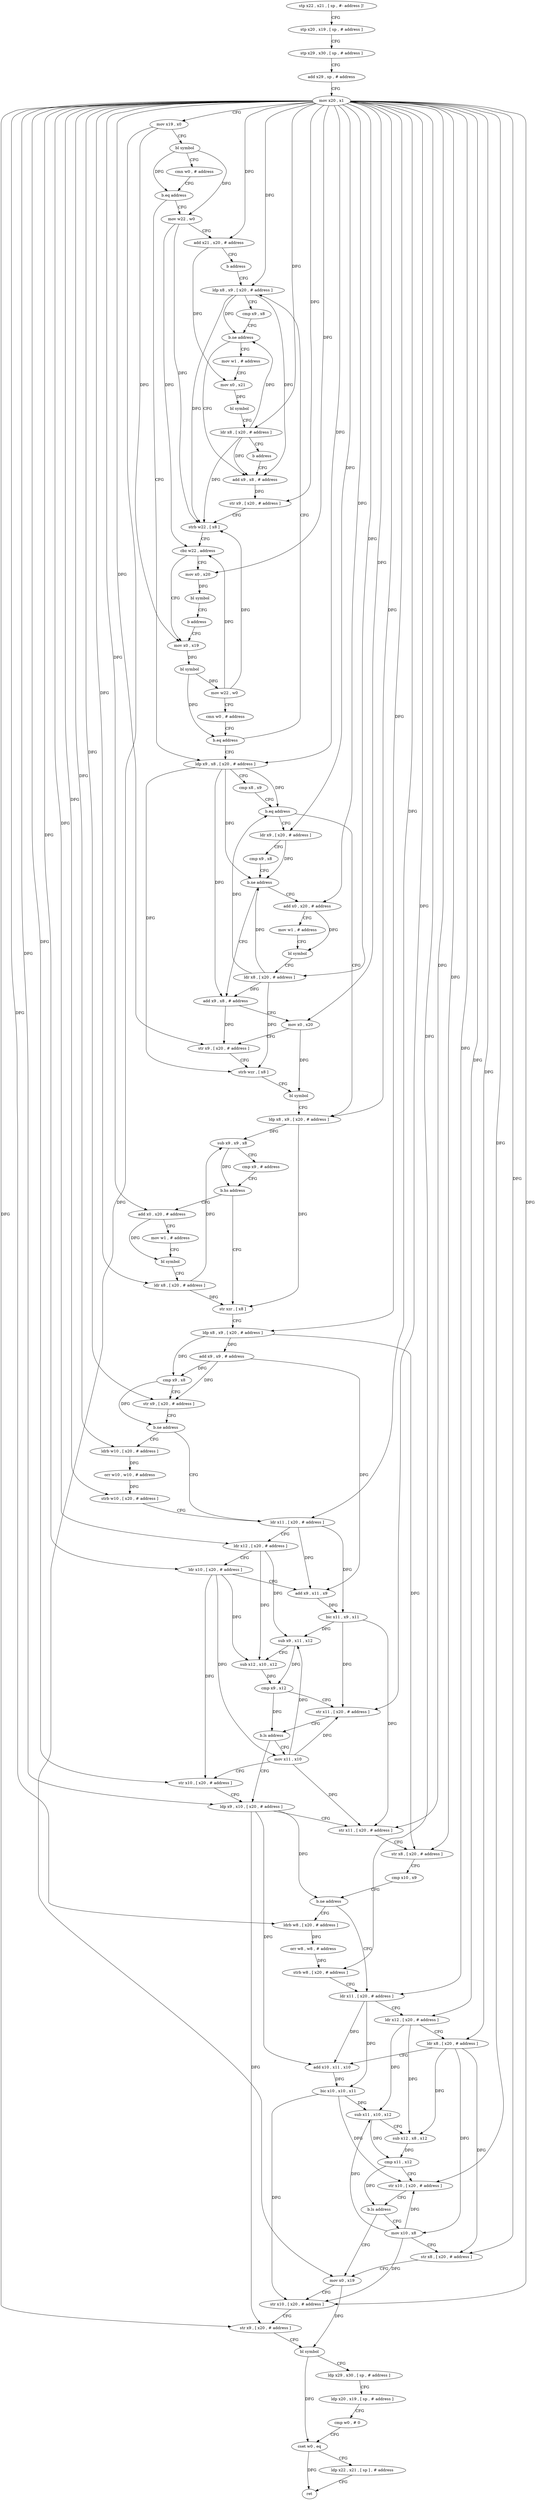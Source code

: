 digraph "func" {
"4219596" [label = "stp x22 , x21 , [ sp , #- address ]!" ]
"4219600" [label = "stp x20 , x19 , [ sp , # address ]" ]
"4219604" [label = "stp x29 , x30 , [ sp , # address ]" ]
"4219608" [label = "add x29 , sp , # address" ]
"4219612" [label = "mov x20 , x1" ]
"4219616" [label = "mov x19 , x0" ]
"4219620" [label = "bl symbol" ]
"4219624" [label = "cmn w0 , # address" ]
"4219628" [label = "b.eq address" ]
"4219724" [label = "ldp x9 , x8 , [ x20 , # address ]" ]
"4219632" [label = "mov w22 , w0" ]
"4219728" [label = "cmp x8 , x9" ]
"4219732" [label = "b.eq address" ]
"4219784" [label = "ldp x8 , x9 , [ x20 , # address ]" ]
"4219736" [label = "ldr x9 , [ x20 , # address ]" ]
"4219636" [label = "add x21 , x20 , # address" ]
"4219640" [label = "b address" ]
"4219680" [label = "ldp x8 , x9 , [ x20 , # address ]" ]
"4219788" [label = "sub x9 , x9 , x8" ]
"4219792" [label = "cmp x9 , # address" ]
"4219796" [label = "b.hs address" ]
"4219816" [label = "str xzr , [ x8 ]" ]
"4219800" [label = "add x0 , x20 , # address" ]
"4219740" [label = "cmp x9 , x8" ]
"4219744" [label = "b.ne address" ]
"4219764" [label = "add x9 , x8 , # address" ]
"4219748" [label = "add x0 , x20 , # address" ]
"4219684" [label = "cmp x9 , x8" ]
"4219688" [label = "b.ne address" ]
"4219644" [label = "add x9 , x8 , # address" ]
"4219692" [label = "mov w1 , # address" ]
"4219820" [label = "ldp x8 , x9 , [ x20 , # address ]" ]
"4219824" [label = "add x9 , x9 , # address" ]
"4219828" [label = "cmp x9 , x8" ]
"4219832" [label = "str x9 , [ x20 , # address ]" ]
"4219836" [label = "b.ne address" ]
"4219852" [label = "ldr x11 , [ x20 , # address ]" ]
"4219840" [label = "ldrb w10 , [ x20 , # address ]" ]
"4219804" [label = "mov w1 , # address" ]
"4219808" [label = "bl symbol" ]
"4219812" [label = "ldr x8 , [ x20 , # address ]" ]
"4219768" [label = "mov x0 , x20" ]
"4219772" [label = "str x9 , [ x20 , # address ]" ]
"4219776" [label = "strb wzr , [ x8 ]" ]
"4219780" [label = "bl symbol" ]
"4219752" [label = "mov w1 , # address" ]
"4219756" [label = "bl symbol" ]
"4219760" [label = "ldr x8 , [ x20 , # address ]" ]
"4219648" [label = "str x9 , [ x20 , # address ]" ]
"4219652" [label = "strb w22 , [ x8 ]" ]
"4219656" [label = "cbz w22 , address" ]
"4219712" [label = "mov x0 , x20" ]
"4219660" [label = "mov x0 , x19" ]
"4219696" [label = "mov x0 , x21" ]
"4219700" [label = "bl symbol" ]
"4219704" [label = "ldr x8 , [ x20 , # address ]" ]
"4219708" [label = "b address" ]
"4219856" [label = "ldr x12 , [ x20 , # address ]" ]
"4219860" [label = "ldr x10 , [ x20 , # address ]" ]
"4219864" [label = "add x9 , x11 , x9" ]
"4219868" [label = "bic x11 , x9 , x11" ]
"4219872" [label = "sub x9 , x11 , x12" ]
"4219876" [label = "sub x12 , x10 , x12" ]
"4219880" [label = "cmp x9 , x12" ]
"4219884" [label = "str x11 , [ x20 , # address ]" ]
"4219888" [label = "b.ls address" ]
"4219900" [label = "ldp x9 , x10 , [ x20 , # address ]" ]
"4219892" [label = "mov x11 , x10" ]
"4219844" [label = "orr w10 , w10 , # address" ]
"4219848" [label = "strb w10 , [ x20 , # address ]" ]
"4219716" [label = "bl symbol" ]
"4219720" [label = "b address" ]
"4219664" [label = "bl symbol" ]
"4219668" [label = "mov w22 , w0" ]
"4219672" [label = "cmn w0 , # address" ]
"4219676" [label = "b.eq address" ]
"4219904" [label = "str x11 , [ x20 , # address ]" ]
"4219908" [label = "str x8 , [ x20 , # address ]" ]
"4219912" [label = "cmp x10 , x9" ]
"4219916" [label = "b.ne address" ]
"4219932" [label = "ldr x11 , [ x20 , # address ]" ]
"4219920" [label = "ldrb w8 , [ x20 , # address ]" ]
"4219896" [label = "str x10 , [ x20 , # address ]" ]
"4219936" [label = "ldr x12 , [ x20 , # address ]" ]
"4219940" [label = "ldr x8 , [ x20 , # address ]" ]
"4219944" [label = "add x10 , x11 , x10" ]
"4219948" [label = "bic x10 , x10 , x11" ]
"4219952" [label = "sub x11 , x10 , x12" ]
"4219956" [label = "sub x12 , x8 , x12" ]
"4219960" [label = "cmp x11 , x12" ]
"4219964" [label = "str x10 , [ x20 , # address ]" ]
"4219968" [label = "b.ls address" ]
"4219980" [label = "mov x0 , x19" ]
"4219972" [label = "mov x10 , x8" ]
"4219924" [label = "orr w8 , w8 , # address" ]
"4219928" [label = "strb w8 , [ x20 , # address ]" ]
"4219984" [label = "str x10 , [ x20 , # address ]" ]
"4219988" [label = "str x9 , [ x20 , # address ]" ]
"4219992" [label = "bl symbol" ]
"4219996" [label = "ldp x29 , x30 , [ sp , # address ]" ]
"4220000" [label = "ldp x20 , x19 , [ sp , # address ]" ]
"4220004" [label = "cmp w0 , # 0" ]
"4220008" [label = "cset w0 , eq" ]
"4220012" [label = "ldp x22 , x21 , [ sp ] , # address" ]
"4220016" [label = "ret" ]
"4219976" [label = "str x8 , [ x20 , # address ]" ]
"4219596" -> "4219600" [ label = "CFG" ]
"4219600" -> "4219604" [ label = "CFG" ]
"4219604" -> "4219608" [ label = "CFG" ]
"4219608" -> "4219612" [ label = "CFG" ]
"4219612" -> "4219616" [ label = "CFG" ]
"4219612" -> "4219724" [ label = "DFG" ]
"4219612" -> "4219636" [ label = "DFG" ]
"4219612" -> "4219784" [ label = "DFG" ]
"4219612" -> "4219736" [ label = "DFG" ]
"4219612" -> "4219680" [ label = "DFG" ]
"4219612" -> "4219820" [ label = "DFG" ]
"4219612" -> "4219832" [ label = "DFG" ]
"4219612" -> "4219800" [ label = "DFG" ]
"4219612" -> "4219812" [ label = "DFG" ]
"4219612" -> "4219768" [ label = "DFG" ]
"4219612" -> "4219772" [ label = "DFG" ]
"4219612" -> "4219748" [ label = "DFG" ]
"4219612" -> "4219760" [ label = "DFG" ]
"4219612" -> "4219648" [ label = "DFG" ]
"4219612" -> "4219704" [ label = "DFG" ]
"4219612" -> "4219852" [ label = "DFG" ]
"4219612" -> "4219856" [ label = "DFG" ]
"4219612" -> "4219860" [ label = "DFG" ]
"4219612" -> "4219884" [ label = "DFG" ]
"4219612" -> "4219840" [ label = "DFG" ]
"4219612" -> "4219848" [ label = "DFG" ]
"4219612" -> "4219712" [ label = "DFG" ]
"4219612" -> "4219900" [ label = "DFG" ]
"4219612" -> "4219904" [ label = "DFG" ]
"4219612" -> "4219908" [ label = "DFG" ]
"4219612" -> "4219896" [ label = "DFG" ]
"4219612" -> "4219932" [ label = "DFG" ]
"4219612" -> "4219936" [ label = "DFG" ]
"4219612" -> "4219940" [ label = "DFG" ]
"4219612" -> "4219964" [ label = "DFG" ]
"4219612" -> "4219920" [ label = "DFG" ]
"4219612" -> "4219928" [ label = "DFG" ]
"4219612" -> "4219984" [ label = "DFG" ]
"4219612" -> "4219988" [ label = "DFG" ]
"4219612" -> "4219976" [ label = "DFG" ]
"4219616" -> "4219620" [ label = "CFG" ]
"4219616" -> "4219660" [ label = "DFG" ]
"4219616" -> "4219980" [ label = "DFG" ]
"4219620" -> "4219624" [ label = "CFG" ]
"4219620" -> "4219628" [ label = "DFG" ]
"4219620" -> "4219632" [ label = "DFG" ]
"4219624" -> "4219628" [ label = "CFG" ]
"4219628" -> "4219724" [ label = "CFG" ]
"4219628" -> "4219632" [ label = "CFG" ]
"4219724" -> "4219728" [ label = "CFG" ]
"4219724" -> "4219732" [ label = "DFG" ]
"4219724" -> "4219744" [ label = "DFG" ]
"4219724" -> "4219764" [ label = "DFG" ]
"4219724" -> "4219776" [ label = "DFG" ]
"4219632" -> "4219636" [ label = "CFG" ]
"4219632" -> "4219652" [ label = "DFG" ]
"4219632" -> "4219656" [ label = "DFG" ]
"4219728" -> "4219732" [ label = "CFG" ]
"4219732" -> "4219784" [ label = "CFG" ]
"4219732" -> "4219736" [ label = "CFG" ]
"4219784" -> "4219788" [ label = "DFG" ]
"4219784" -> "4219816" [ label = "DFG" ]
"4219736" -> "4219740" [ label = "CFG" ]
"4219736" -> "4219744" [ label = "DFG" ]
"4219636" -> "4219640" [ label = "CFG" ]
"4219636" -> "4219696" [ label = "DFG" ]
"4219640" -> "4219680" [ label = "CFG" ]
"4219680" -> "4219684" [ label = "CFG" ]
"4219680" -> "4219688" [ label = "DFG" ]
"4219680" -> "4219644" [ label = "DFG" ]
"4219680" -> "4219652" [ label = "DFG" ]
"4219788" -> "4219792" [ label = "CFG" ]
"4219788" -> "4219796" [ label = "DFG" ]
"4219792" -> "4219796" [ label = "CFG" ]
"4219796" -> "4219816" [ label = "CFG" ]
"4219796" -> "4219800" [ label = "CFG" ]
"4219816" -> "4219820" [ label = "CFG" ]
"4219800" -> "4219804" [ label = "CFG" ]
"4219800" -> "4219808" [ label = "DFG" ]
"4219740" -> "4219744" [ label = "CFG" ]
"4219744" -> "4219764" [ label = "CFG" ]
"4219744" -> "4219748" [ label = "CFG" ]
"4219764" -> "4219768" [ label = "CFG" ]
"4219764" -> "4219772" [ label = "DFG" ]
"4219748" -> "4219752" [ label = "CFG" ]
"4219748" -> "4219756" [ label = "DFG" ]
"4219684" -> "4219688" [ label = "CFG" ]
"4219688" -> "4219644" [ label = "CFG" ]
"4219688" -> "4219692" [ label = "CFG" ]
"4219644" -> "4219648" [ label = "DFG" ]
"4219692" -> "4219696" [ label = "CFG" ]
"4219820" -> "4219824" [ label = "DFG" ]
"4219820" -> "4219828" [ label = "DFG" ]
"4219820" -> "4219908" [ label = "DFG" ]
"4219824" -> "4219828" [ label = "DFG" ]
"4219824" -> "4219832" [ label = "DFG" ]
"4219824" -> "4219864" [ label = "DFG" ]
"4219828" -> "4219832" [ label = "CFG" ]
"4219828" -> "4219836" [ label = "DFG" ]
"4219832" -> "4219836" [ label = "CFG" ]
"4219836" -> "4219852" [ label = "CFG" ]
"4219836" -> "4219840" [ label = "CFG" ]
"4219852" -> "4219856" [ label = "CFG" ]
"4219852" -> "4219864" [ label = "DFG" ]
"4219852" -> "4219868" [ label = "DFG" ]
"4219840" -> "4219844" [ label = "DFG" ]
"4219804" -> "4219808" [ label = "CFG" ]
"4219808" -> "4219812" [ label = "CFG" ]
"4219812" -> "4219816" [ label = "DFG" ]
"4219812" -> "4219788" [ label = "DFG" ]
"4219768" -> "4219772" [ label = "CFG" ]
"4219768" -> "4219780" [ label = "DFG" ]
"4219772" -> "4219776" [ label = "CFG" ]
"4219776" -> "4219780" [ label = "CFG" ]
"4219780" -> "4219784" [ label = "CFG" ]
"4219752" -> "4219756" [ label = "CFG" ]
"4219756" -> "4219760" [ label = "CFG" ]
"4219760" -> "4219764" [ label = "DFG" ]
"4219760" -> "4219744" [ label = "DFG" ]
"4219760" -> "4219776" [ label = "DFG" ]
"4219760" -> "4219732" [ label = "DFG" ]
"4219648" -> "4219652" [ label = "CFG" ]
"4219652" -> "4219656" [ label = "CFG" ]
"4219656" -> "4219712" [ label = "CFG" ]
"4219656" -> "4219660" [ label = "CFG" ]
"4219712" -> "4219716" [ label = "DFG" ]
"4219660" -> "4219664" [ label = "DFG" ]
"4219696" -> "4219700" [ label = "DFG" ]
"4219700" -> "4219704" [ label = "CFG" ]
"4219704" -> "4219708" [ label = "CFG" ]
"4219704" -> "4219688" [ label = "DFG" ]
"4219704" -> "4219644" [ label = "DFG" ]
"4219704" -> "4219652" [ label = "DFG" ]
"4219708" -> "4219644" [ label = "CFG" ]
"4219856" -> "4219860" [ label = "CFG" ]
"4219856" -> "4219872" [ label = "DFG" ]
"4219856" -> "4219876" [ label = "DFG" ]
"4219860" -> "4219864" [ label = "CFG" ]
"4219860" -> "4219876" [ label = "DFG" ]
"4219860" -> "4219892" [ label = "DFG" ]
"4219860" -> "4219896" [ label = "DFG" ]
"4219864" -> "4219868" [ label = "DFG" ]
"4219868" -> "4219872" [ label = "DFG" ]
"4219868" -> "4219884" [ label = "DFG" ]
"4219868" -> "4219904" [ label = "DFG" ]
"4219872" -> "4219876" [ label = "CFG" ]
"4219872" -> "4219880" [ label = "DFG" ]
"4219876" -> "4219880" [ label = "DFG" ]
"4219880" -> "4219884" [ label = "CFG" ]
"4219880" -> "4219888" [ label = "DFG" ]
"4219884" -> "4219888" [ label = "CFG" ]
"4219888" -> "4219900" [ label = "CFG" ]
"4219888" -> "4219892" [ label = "CFG" ]
"4219900" -> "4219904" [ label = "CFG" ]
"4219900" -> "4219916" [ label = "DFG" ]
"4219900" -> "4219988" [ label = "DFG" ]
"4219900" -> "4219944" [ label = "DFG" ]
"4219892" -> "4219896" [ label = "CFG" ]
"4219892" -> "4219884" [ label = "DFG" ]
"4219892" -> "4219904" [ label = "DFG" ]
"4219892" -> "4219872" [ label = "DFG" ]
"4219844" -> "4219848" [ label = "DFG" ]
"4219848" -> "4219852" [ label = "CFG" ]
"4219716" -> "4219720" [ label = "CFG" ]
"4219720" -> "4219660" [ label = "CFG" ]
"4219664" -> "4219668" [ label = "DFG" ]
"4219664" -> "4219676" [ label = "DFG" ]
"4219668" -> "4219672" [ label = "CFG" ]
"4219668" -> "4219652" [ label = "DFG" ]
"4219668" -> "4219656" [ label = "DFG" ]
"4219672" -> "4219676" [ label = "CFG" ]
"4219676" -> "4219724" [ label = "CFG" ]
"4219676" -> "4219680" [ label = "CFG" ]
"4219904" -> "4219908" [ label = "CFG" ]
"4219908" -> "4219912" [ label = "CFG" ]
"4219912" -> "4219916" [ label = "CFG" ]
"4219916" -> "4219932" [ label = "CFG" ]
"4219916" -> "4219920" [ label = "CFG" ]
"4219932" -> "4219936" [ label = "CFG" ]
"4219932" -> "4219944" [ label = "DFG" ]
"4219932" -> "4219948" [ label = "DFG" ]
"4219920" -> "4219924" [ label = "DFG" ]
"4219896" -> "4219900" [ label = "CFG" ]
"4219936" -> "4219940" [ label = "CFG" ]
"4219936" -> "4219952" [ label = "DFG" ]
"4219936" -> "4219956" [ label = "DFG" ]
"4219940" -> "4219944" [ label = "CFG" ]
"4219940" -> "4219956" [ label = "DFG" ]
"4219940" -> "4219972" [ label = "DFG" ]
"4219940" -> "4219976" [ label = "DFG" ]
"4219944" -> "4219948" [ label = "DFG" ]
"4219948" -> "4219952" [ label = "DFG" ]
"4219948" -> "4219964" [ label = "DFG" ]
"4219948" -> "4219984" [ label = "DFG" ]
"4219952" -> "4219956" [ label = "CFG" ]
"4219952" -> "4219960" [ label = "DFG" ]
"4219956" -> "4219960" [ label = "DFG" ]
"4219960" -> "4219964" [ label = "CFG" ]
"4219960" -> "4219968" [ label = "DFG" ]
"4219964" -> "4219968" [ label = "CFG" ]
"4219968" -> "4219980" [ label = "CFG" ]
"4219968" -> "4219972" [ label = "CFG" ]
"4219980" -> "4219984" [ label = "CFG" ]
"4219980" -> "4219992" [ label = "DFG" ]
"4219972" -> "4219976" [ label = "CFG" ]
"4219972" -> "4219964" [ label = "DFG" ]
"4219972" -> "4219984" [ label = "DFG" ]
"4219972" -> "4219952" [ label = "DFG" ]
"4219924" -> "4219928" [ label = "DFG" ]
"4219928" -> "4219932" [ label = "CFG" ]
"4219984" -> "4219988" [ label = "CFG" ]
"4219988" -> "4219992" [ label = "CFG" ]
"4219992" -> "4219996" [ label = "CFG" ]
"4219992" -> "4220008" [ label = "DFG" ]
"4219996" -> "4220000" [ label = "CFG" ]
"4220000" -> "4220004" [ label = "CFG" ]
"4220004" -> "4220008" [ label = "CFG" ]
"4220008" -> "4220012" [ label = "CFG" ]
"4220008" -> "4220016" [ label = "DFG" ]
"4220012" -> "4220016" [ label = "CFG" ]
"4219976" -> "4219980" [ label = "CFG" ]
}
